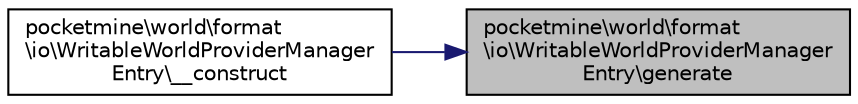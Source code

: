 digraph "pocketmine\world\format\io\WritableWorldProviderManagerEntry\generate"
{
 // INTERACTIVE_SVG=YES
 // LATEX_PDF_SIZE
  edge [fontname="Helvetica",fontsize="10",labelfontname="Helvetica",labelfontsize="10"];
  node [fontname="Helvetica",fontsize="10",shape=record];
  rankdir="RL";
  Node1 [label="pocketmine\\world\\format\l\\io\\WritableWorldProviderManager\lEntry\\generate",height=0.2,width=0.4,color="black", fillcolor="grey75", style="filled", fontcolor="black",tooltip=" "];
  Node1 -> Node2 [dir="back",color="midnightblue",fontsize="10",style="solid",fontname="Helvetica"];
  Node2 [label="pocketmine\\world\\format\l\\io\\WritableWorldProviderManager\lEntry\\__construct",height=0.2,width=0.4,color="black", fillcolor="white", style="filled",URL="$dd/db7/classpocketmine_1_1world_1_1format_1_1io_1_1_writable_world_provider_manager_entry.html#a446f62a3c4abd3263a9a731c7d7cc8cb",tooltip=" "];
}
